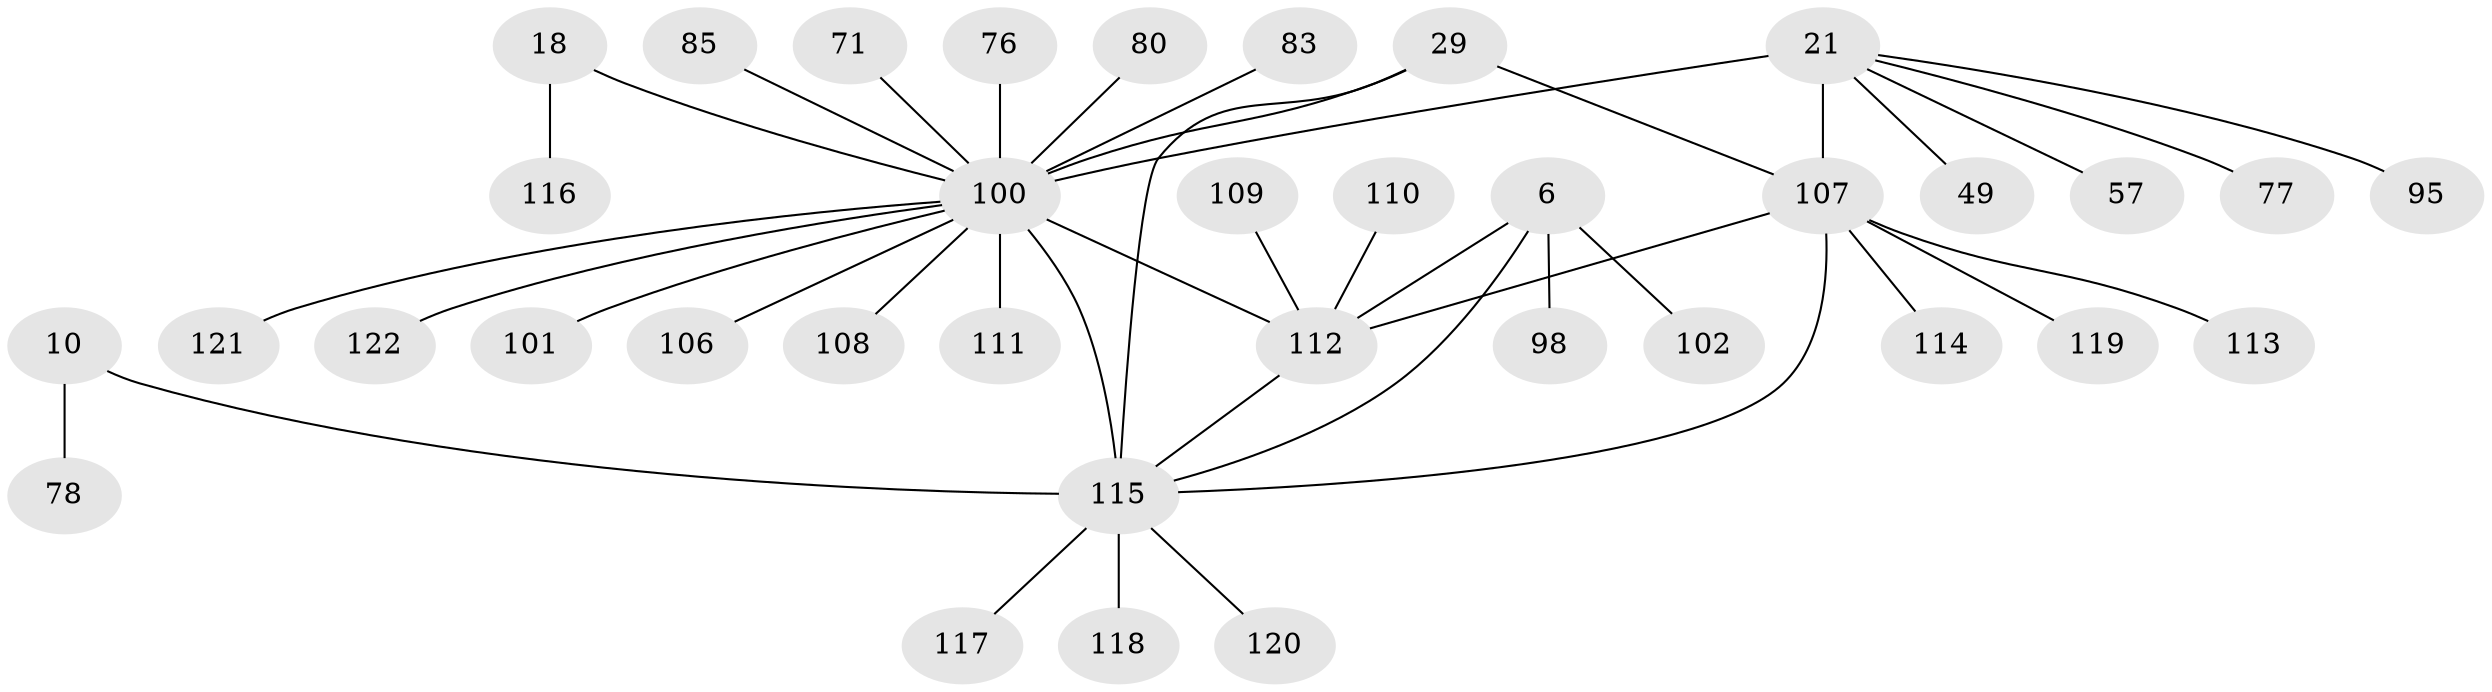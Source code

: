 // original degree distribution, {7: 0.03278688524590164, 8: 0.06557377049180328, 11: 0.02459016393442623, 9: 0.040983606557377046, 6: 0.02459016393442623, 12: 0.00819672131147541, 5: 0.02459016393442623, 15: 0.00819672131147541, 10: 0.01639344262295082, 1: 0.5737704918032787, 2: 0.13114754098360656, 3: 0.04918032786885246}
// Generated by graph-tools (version 1.1) at 2025/59/03/04/25 21:59:11]
// undirected, 36 vertices, 41 edges
graph export_dot {
graph [start="1"]
  node [color=gray90,style=filled];
  6 [super="+1"];
  10 [super="+8"];
  18 [super="+15"];
  21 [super="+20"];
  29 [super="+27"];
  49;
  57;
  71;
  76;
  77;
  78;
  80 [super="+52"];
  83;
  85;
  95;
  98 [super="+87"];
  100 [super="+42+45+66+69+34+51+54"];
  101;
  102;
  106;
  107 [super="+103"];
  108;
  109;
  110;
  111 [super="+67"];
  112 [super="+99+105"];
  113;
  114;
  115 [super="+104"];
  116;
  117;
  118;
  119;
  120;
  121 [super="+58"];
  122;
  6 -- 102;
  6 -- 98;
  6 -- 115;
  6 -- 112 [weight=8];
  10 -- 78;
  10 -- 115 [weight=8];
  18 -- 116;
  18 -- 100 [weight=8];
  21 -- 77;
  21 -- 95;
  21 -- 49;
  21 -- 57;
  21 -- 100 [weight=2];
  21 -- 107 [weight=8];
  29 -- 100 [weight=8];
  29 -- 107;
  29 -- 115;
  71 -- 100;
  76 -- 100;
  80 -- 100;
  83 -- 100;
  85 -- 100;
  100 -- 101;
  100 -- 121;
  100 -- 122;
  100 -- 106;
  100 -- 108;
  100 -- 111;
  100 -- 115 [weight=4];
  100 -- 112 [weight=2];
  107 -- 113;
  107 -- 114;
  107 -- 119;
  107 -- 115 [weight=2];
  107 -- 112;
  109 -- 112;
  110 -- 112;
  112 -- 115;
  115 -- 117;
  115 -- 118;
  115 -- 120;
}
